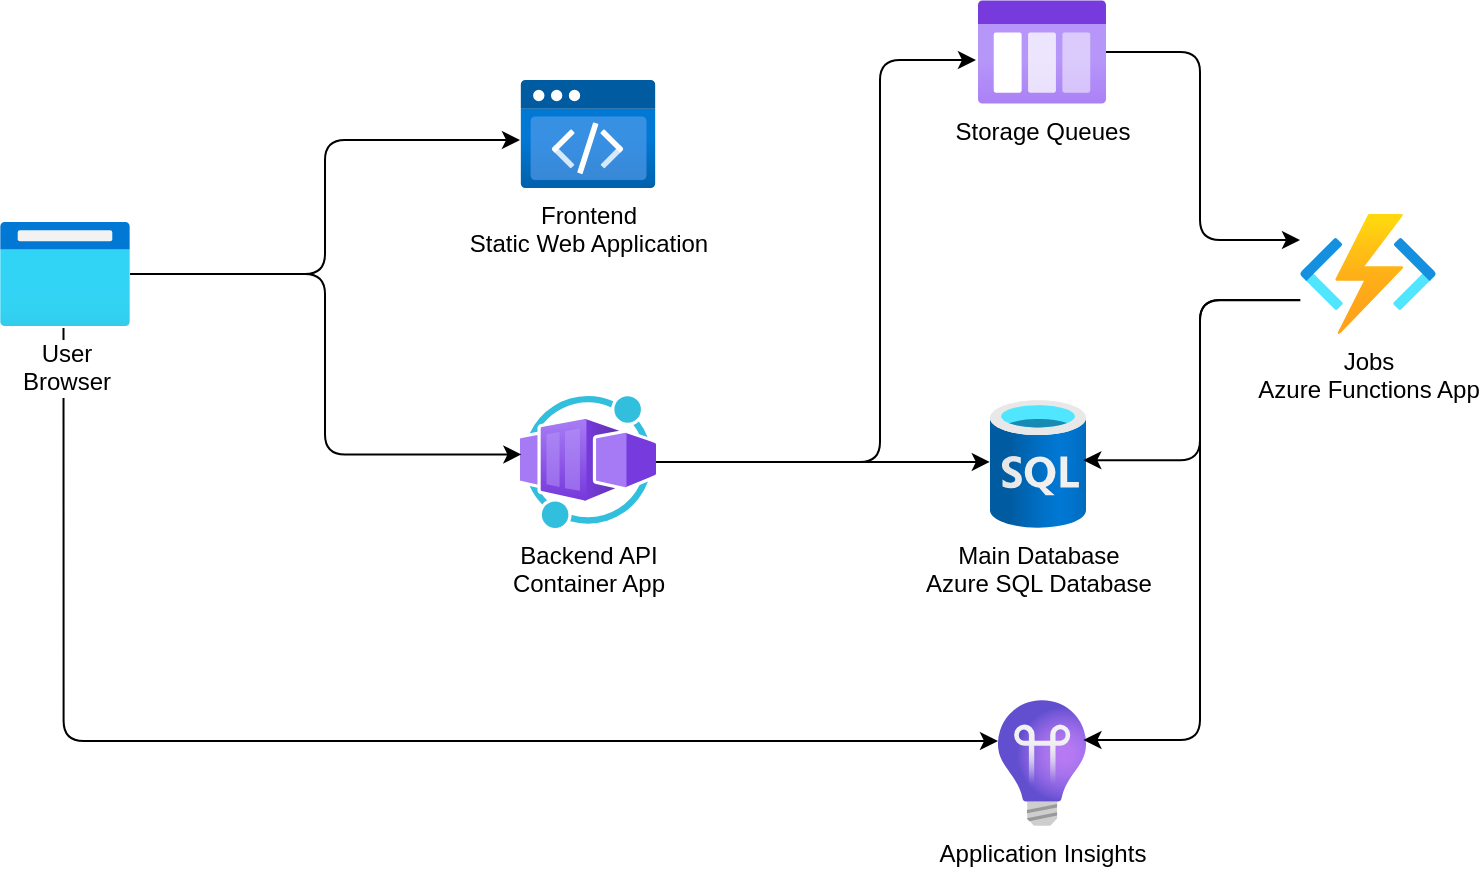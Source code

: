 <mxfile version="26.0.14">
  <diagram name="Page-1" id="-XEu8wekTCtlIHwbohZz">
    <mxGraphModel dx="850" dy="817" grid="1" gridSize="10" guides="1" tooltips="1" connect="1" arrows="1" fold="1" page="1" pageScale="1" pageWidth="1169" pageHeight="827" math="0" shadow="0">
      <root>
        <mxCell id="0" />
        <mxCell id="1" parent="0" />
        <mxCell id="lILuVTEglmtYYIOzYaDh-21" style="edgeStyle=orthogonalEdgeStyle;shape=connector;curved=0;rounded=1;orthogonalLoop=1;jettySize=auto;html=1;strokeColor=default;align=center;verticalAlign=middle;fontFamily=Helvetica;fontSize=11;fontColor=default;labelBackgroundColor=default;endArrow=classic;entryX=0.017;entryY=0.31;entryDx=0;entryDy=0;entryPerimeter=0;" edge="1" parent="1">
          <mxGeometry relative="1" as="geometry">
            <mxPoint x="191.75" y="394" as="sourcePoint" />
            <mxPoint x="658.998" y="600.53" as="targetPoint" />
            <Array as="points">
              <mxPoint x="192.25" y="601" />
            </Array>
          </mxGeometry>
        </mxCell>
        <mxCell id="lILuVTEglmtYYIOzYaDh-1" value="Jobs&lt;div&gt;Azure Functions App&lt;/div&gt;" style="image;aspect=fixed;html=1;points=[];align=center;fontSize=12;image=img/lib/azure2/compute/Function_Apps.svg;" vertex="1" parent="1">
          <mxGeometry x="810" y="337" width="68" height="60" as="geometry" />
        </mxCell>
        <mxCell id="lILuVTEglmtYYIOzYaDh-2" value="Storage Queues" style="image;aspect=fixed;html=1;points=[];align=center;fontSize=12;image=img/lib/azure2/general/Storage_Queue.svg;" vertex="1" parent="1">
          <mxGeometry x="649" y="230" width="64" height="52" as="geometry" />
        </mxCell>
        <mxCell id="lILuVTEglmtYYIOzYaDh-3" value="Backend API&lt;div&gt;Container App&lt;/div&gt;" style="image;aspect=fixed;html=1;points=[];align=center;fontSize=12;image=img/lib/azure2/other/Worker_Container_App.svg;" vertex="1" parent="1">
          <mxGeometry x="420" y="428" width="68" height="66" as="geometry" />
        </mxCell>
        <mxCell id="lILuVTEglmtYYIOzYaDh-5" value="Frontend&lt;div&gt;Static Web Application&lt;/div&gt;" style="image;aspect=fixed;html=1;points=[];align=center;fontSize=12;image=img/lib/azure2/preview/Static_Apps.svg;" vertex="1" parent="1">
          <mxGeometry x="420" y="270" width="68" height="54" as="geometry" />
        </mxCell>
        <mxCell id="lILuVTEglmtYYIOzYaDh-10" value="Main Database&lt;div&gt;Azure SQL Database&lt;/div&gt;" style="image;aspect=fixed;html=1;points=[];align=center;fontSize=12;image=img/lib/azure2/databases/SQL_Database.svg;" vertex="1" parent="1">
          <mxGeometry x="655" y="430" width="48" height="64" as="geometry" />
        </mxCell>
        <mxCell id="lILuVTEglmtYYIOzYaDh-12" style="edgeStyle=orthogonalEdgeStyle;rounded=1;orthogonalLoop=1;jettySize=auto;html=1;exitX=0.003;exitY=0.719;exitDx=0;exitDy=0;exitPerimeter=0;curved=0;entryX=0.972;entryY=0.47;entryDx=0;entryDy=0;entryPerimeter=0;" edge="1" parent="1" source="lILuVTEglmtYYIOzYaDh-1" target="lILuVTEglmtYYIOzYaDh-10">
          <mxGeometry relative="1" as="geometry">
            <mxPoint x="704" y="460" as="targetPoint" />
            <Array as="points">
              <mxPoint x="760" y="380" />
              <mxPoint x="760" y="460" />
            </Array>
          </mxGeometry>
        </mxCell>
        <mxCell id="lILuVTEglmtYYIOzYaDh-13" style="edgeStyle=orthogonalEdgeStyle;rounded=1;orthogonalLoop=1;jettySize=auto;html=1;entryX=-0.016;entryY=0.577;entryDx=0;entryDy=0;entryPerimeter=0;curved=0;" edge="1" parent="1" source="lILuVTEglmtYYIOzYaDh-3" target="lILuVTEglmtYYIOzYaDh-2">
          <mxGeometry relative="1" as="geometry">
            <Array as="points">
              <mxPoint x="600" y="461" />
              <mxPoint x="600" y="260" />
            </Array>
          </mxGeometry>
        </mxCell>
        <mxCell id="lILuVTEglmtYYIOzYaDh-14" style="edgeStyle=orthogonalEdgeStyle;rounded=1;orthogonalLoop=1;jettySize=auto;html=1;curved=0;" edge="1" parent="1" source="lILuVTEglmtYYIOzYaDh-2">
          <mxGeometry relative="1" as="geometry">
            <mxPoint x="810" y="350" as="targetPoint" />
            <Array as="points">
              <mxPoint x="760" y="256" />
              <mxPoint x="760" y="350" />
              <mxPoint x="810" y="350" />
            </Array>
          </mxGeometry>
        </mxCell>
        <mxCell id="lILuVTEglmtYYIOzYaDh-16" value="Application Insights" style="image;aspect=fixed;html=1;points=[];align=center;fontSize=12;image=img/lib/azure2/devops/Application_Insights.svg;" vertex="1" parent="1">
          <mxGeometry x="659" y="580" width="44" height="63" as="geometry" />
        </mxCell>
        <mxCell id="lILuVTEglmtYYIOzYaDh-18" style="edgeStyle=orthogonalEdgeStyle;rounded=1;orthogonalLoop=1;jettySize=auto;html=1;entryX=0.971;entryY=0.317;entryDx=0;entryDy=0;entryPerimeter=0;curved=0;" edge="1" parent="1" source="lILuVTEglmtYYIOzYaDh-1" target="lILuVTEglmtYYIOzYaDh-16">
          <mxGeometry relative="1" as="geometry">
            <Array as="points">
              <mxPoint x="760" y="380" />
              <mxPoint x="760" y="600" />
            </Array>
          </mxGeometry>
        </mxCell>
        <mxCell id="lILuVTEglmtYYIOzYaDh-19" value="User&lt;div&gt;Browser&lt;/div&gt;" style="image;aspect=fixed;html=1;points=[];align=center;fontSize=12;image=img/lib/azure2/general/Browser.svg;labelBorderColor=none;textShadow=0;" vertex="1" parent="1">
          <mxGeometry x="160" y="341" width="65" height="52" as="geometry" />
        </mxCell>
        <mxCell id="lILuVTEglmtYYIOzYaDh-22" style="edgeStyle=orthogonalEdgeStyle;shape=connector;curved=0;rounded=1;orthogonalLoop=1;jettySize=auto;html=1;entryX=0;entryY=0.556;entryDx=0;entryDy=0;entryPerimeter=0;strokeColor=default;align=center;verticalAlign=middle;fontFamily=Helvetica;fontSize=11;fontColor=default;labelBackgroundColor=default;endArrow=classic;" edge="1" parent="1" source="lILuVTEglmtYYIOzYaDh-19" target="lILuVTEglmtYYIOzYaDh-5">
          <mxGeometry relative="1" as="geometry" />
        </mxCell>
        <mxCell id="lILuVTEglmtYYIOzYaDh-23" style="edgeStyle=orthogonalEdgeStyle;shape=connector;curved=0;rounded=1;orthogonalLoop=1;jettySize=auto;html=1;entryX=0.01;entryY=0.443;entryDx=0;entryDy=0;entryPerimeter=0;strokeColor=default;align=center;verticalAlign=middle;fontFamily=Helvetica;fontSize=11;fontColor=default;labelBackgroundColor=default;endArrow=classic;" edge="1" parent="1" source="lILuVTEglmtYYIOzYaDh-19" target="lILuVTEglmtYYIOzYaDh-3">
          <mxGeometry relative="1" as="geometry" />
        </mxCell>
        <mxCell id="lILuVTEglmtYYIOzYaDh-25" style="edgeStyle=orthogonalEdgeStyle;shape=connector;curved=0;rounded=1;orthogonalLoop=1;jettySize=auto;html=1;entryX=-0.002;entryY=0.484;entryDx=0;entryDy=0;entryPerimeter=0;strokeColor=default;align=center;verticalAlign=middle;fontFamily=Helvetica;fontSize=11;fontColor=default;labelBackgroundColor=default;endArrow=classic;" edge="1" parent="1" source="lILuVTEglmtYYIOzYaDh-3" target="lILuVTEglmtYYIOzYaDh-10">
          <mxGeometry relative="1" as="geometry" />
        </mxCell>
      </root>
    </mxGraphModel>
  </diagram>
</mxfile>
